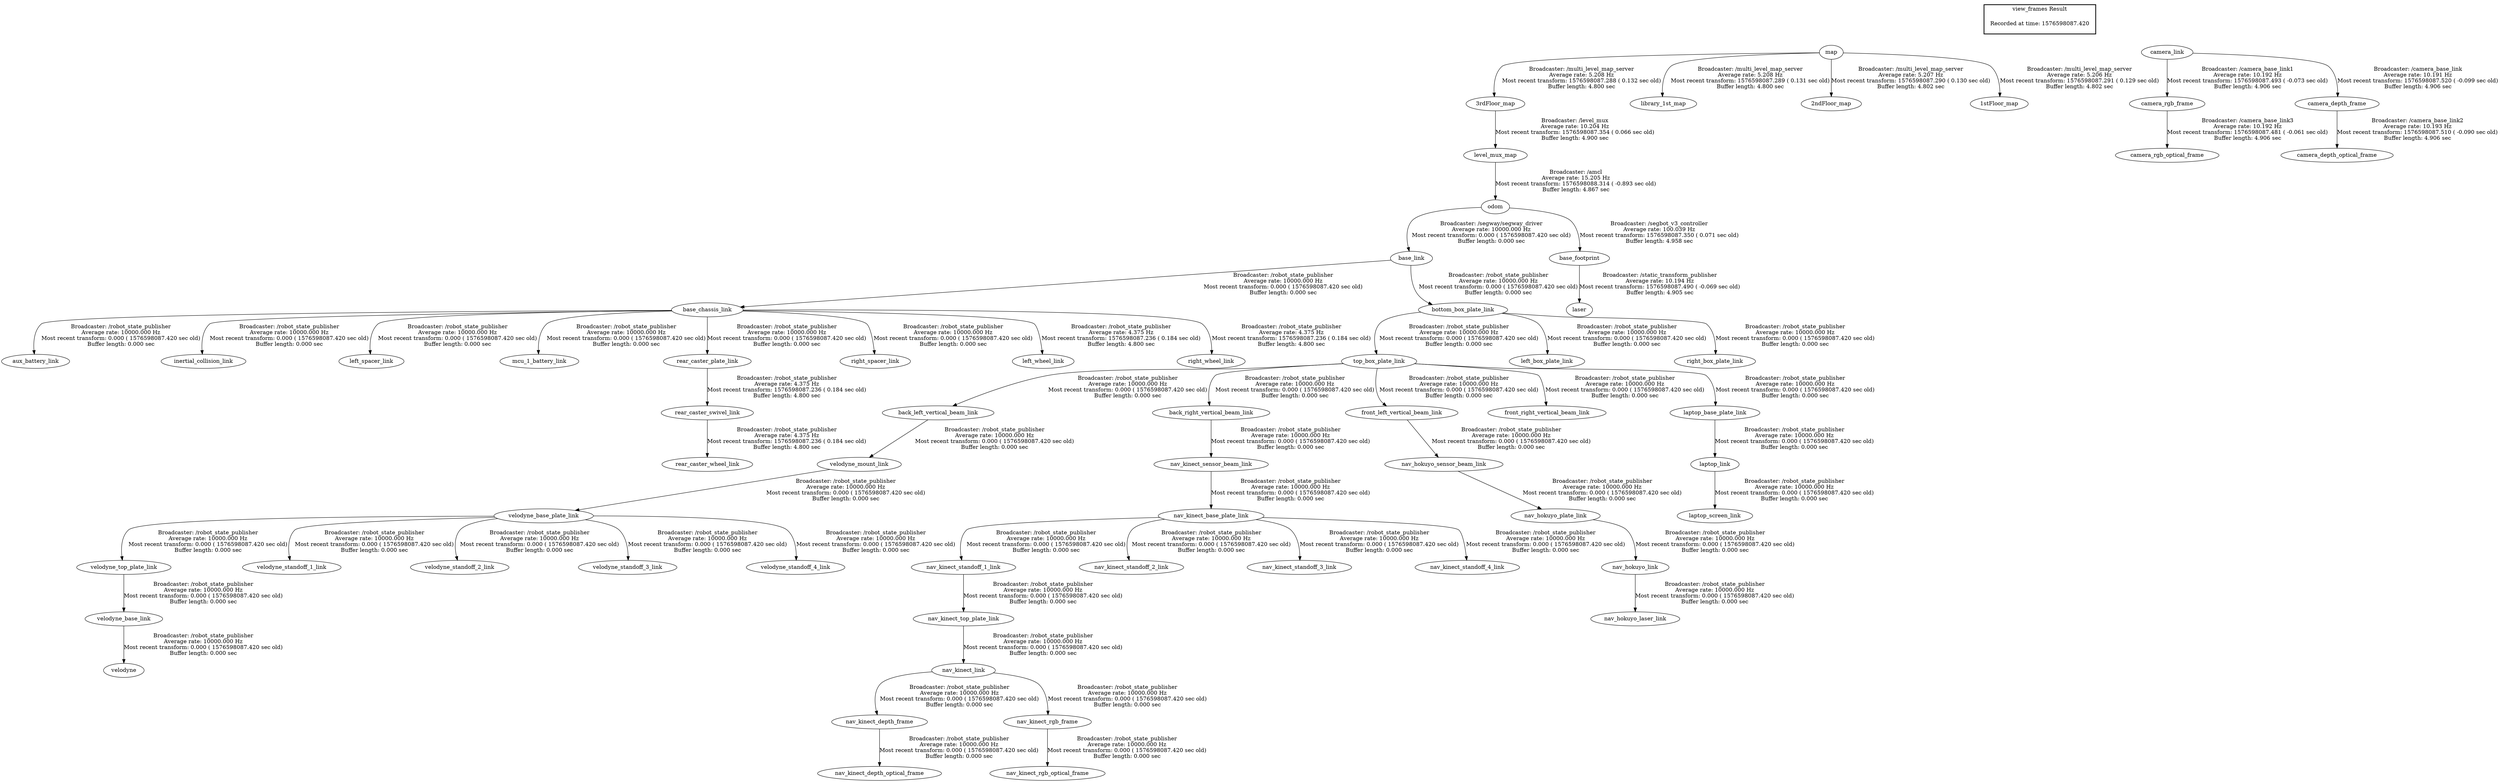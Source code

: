 digraph G {
"base_chassis_link" -> "aux_battery_link"[label="Broadcaster: /robot_state_publisher\nAverage rate: 10000.000 Hz\nMost recent transform: 0.000 ( 1576598087.420 sec old)\nBuffer length: 0.000 sec\n"];
"base_link" -> "base_chassis_link"[label="Broadcaster: /robot_state_publisher\nAverage rate: 10000.000 Hz\nMost recent transform: 0.000 ( 1576598087.420 sec old)\nBuffer length: 0.000 sec\n"];
"top_box_plate_link" -> "back_left_vertical_beam_link"[label="Broadcaster: /robot_state_publisher\nAverage rate: 10000.000 Hz\nMost recent transform: 0.000 ( 1576598087.420 sec old)\nBuffer length: 0.000 sec\n"];
"bottom_box_plate_link" -> "top_box_plate_link"[label="Broadcaster: /robot_state_publisher\nAverage rate: 10000.000 Hz\nMost recent transform: 0.000 ( 1576598087.420 sec old)\nBuffer length: 0.000 sec\n"];
"top_box_plate_link" -> "back_right_vertical_beam_link"[label="Broadcaster: /robot_state_publisher\nAverage rate: 10000.000 Hz\nMost recent transform: 0.000 ( 1576598087.420 sec old)\nBuffer length: 0.000 sec\n"];
"odom" -> "base_link"[label="Broadcaster: /segway/segway_driver\nAverage rate: 10000.000 Hz\nMost recent transform: 0.000 ( 1576598087.420 sec old)\nBuffer length: 0.000 sec\n"];
"odom" -> "base_footprint"[label="Broadcaster: /segbot_v3_controller\nAverage rate: 100.039 Hz\nMost recent transform: 1576598087.350 ( 0.071 sec old)\nBuffer length: 4.958 sec\n"];
"base_link" -> "bottom_box_plate_link"[label="Broadcaster: /robot_state_publisher\nAverage rate: 10000.000 Hz\nMost recent transform: 0.000 ( 1576598087.420 sec old)\nBuffer length: 0.000 sec\n"];
"top_box_plate_link" -> "front_left_vertical_beam_link"[label="Broadcaster: /robot_state_publisher\nAverage rate: 10000.000 Hz\nMost recent transform: 0.000 ( 1576598087.420 sec old)\nBuffer length: 0.000 sec\n"];
"top_box_plate_link" -> "front_right_vertical_beam_link"[label="Broadcaster: /robot_state_publisher\nAverage rate: 10000.000 Hz\nMost recent transform: 0.000 ( 1576598087.420 sec old)\nBuffer length: 0.000 sec\n"];
"base_chassis_link" -> "inertial_collision_link"[label="Broadcaster: /robot_state_publisher\nAverage rate: 10000.000 Hz\nMost recent transform: 0.000 ( 1576598087.420 sec old)\nBuffer length: 0.000 sec\n"];
"top_box_plate_link" -> "laptop_base_plate_link"[label="Broadcaster: /robot_state_publisher\nAverage rate: 10000.000 Hz\nMost recent transform: 0.000 ( 1576598087.420 sec old)\nBuffer length: 0.000 sec\n"];
"laptop_base_plate_link" -> "laptop_link"[label="Broadcaster: /robot_state_publisher\nAverage rate: 10000.000 Hz\nMost recent transform: 0.000 ( 1576598087.420 sec old)\nBuffer length: 0.000 sec\n"];
"laptop_link" -> "laptop_screen_link"[label="Broadcaster: /robot_state_publisher\nAverage rate: 10000.000 Hz\nMost recent transform: 0.000 ( 1576598087.420 sec old)\nBuffer length: 0.000 sec\n"];
"bottom_box_plate_link" -> "left_box_plate_link"[label="Broadcaster: /robot_state_publisher\nAverage rate: 10000.000 Hz\nMost recent transform: 0.000 ( 1576598087.420 sec old)\nBuffer length: 0.000 sec\n"];
"base_chassis_link" -> "left_spacer_link"[label="Broadcaster: /robot_state_publisher\nAverage rate: 10000.000 Hz\nMost recent transform: 0.000 ( 1576598087.420 sec old)\nBuffer length: 0.000 sec\n"];
"base_chassis_link" -> "mcu_1_battery_link"[label="Broadcaster: /robot_state_publisher\nAverage rate: 10000.000 Hz\nMost recent transform: 0.000 ( 1576598087.420 sec old)\nBuffer length: 0.000 sec\n"];
"nav_hokuyo_plate_link" -> "nav_hokuyo_link"[label="Broadcaster: /robot_state_publisher\nAverage rate: 10000.000 Hz\nMost recent transform: 0.000 ( 1576598087.420 sec old)\nBuffer length: 0.000 sec\n"];
"nav_hokuyo_sensor_beam_link" -> "nav_hokuyo_plate_link"[label="Broadcaster: /robot_state_publisher\nAverage rate: 10000.000 Hz\nMost recent transform: 0.000 ( 1576598087.420 sec old)\nBuffer length: 0.000 sec\n"];
"nav_hokuyo_link" -> "nav_hokuyo_laser_link"[label="Broadcaster: /robot_state_publisher\nAverage rate: 10000.000 Hz\nMost recent transform: 0.000 ( 1576598087.420 sec old)\nBuffer length: 0.000 sec\n"];
"front_left_vertical_beam_link" -> "nav_hokuyo_sensor_beam_link"[label="Broadcaster: /robot_state_publisher\nAverage rate: 10000.000 Hz\nMost recent transform: 0.000 ( 1576598087.420 sec old)\nBuffer length: 0.000 sec\n"];
"nav_kinect_sensor_beam_link" -> "nav_kinect_base_plate_link"[label="Broadcaster: /robot_state_publisher\nAverage rate: 10000.000 Hz\nMost recent transform: 0.000 ( 1576598087.420 sec old)\nBuffer length: 0.000 sec\n"];
"back_right_vertical_beam_link" -> "nav_kinect_sensor_beam_link"[label="Broadcaster: /robot_state_publisher\nAverage rate: 10000.000 Hz\nMost recent transform: 0.000 ( 1576598087.420 sec old)\nBuffer length: 0.000 sec\n"];
"nav_kinect_top_plate_link" -> "nav_kinect_link"[label="Broadcaster: /robot_state_publisher\nAverage rate: 10000.000 Hz\nMost recent transform: 0.000 ( 1576598087.420 sec old)\nBuffer length: 0.000 sec\n"];
"nav_kinect_standoff_1_link" -> "nav_kinect_top_plate_link"[label="Broadcaster: /robot_state_publisher\nAverage rate: 10000.000 Hz\nMost recent transform: 0.000 ( 1576598087.420 sec old)\nBuffer length: 0.000 sec\n"];
"nav_kinect_link" -> "nav_kinect_depth_frame"[label="Broadcaster: /robot_state_publisher\nAverage rate: 10000.000 Hz\nMost recent transform: 0.000 ( 1576598087.420 sec old)\nBuffer length: 0.000 sec\n"];
"nav_kinect_link" -> "nav_kinect_rgb_frame"[label="Broadcaster: /robot_state_publisher\nAverage rate: 10000.000 Hz\nMost recent transform: 0.000 ( 1576598087.420 sec old)\nBuffer length: 0.000 sec\n"];
"nav_kinect_depth_frame" -> "nav_kinect_depth_optical_frame"[label="Broadcaster: /robot_state_publisher\nAverage rate: 10000.000 Hz\nMost recent transform: 0.000 ( 1576598087.420 sec old)\nBuffer length: 0.000 sec\n"];
"nav_kinect_rgb_frame" -> "nav_kinect_rgb_optical_frame"[label="Broadcaster: /robot_state_publisher\nAverage rate: 10000.000 Hz\nMost recent transform: 0.000 ( 1576598087.420 sec old)\nBuffer length: 0.000 sec\n"];
"nav_kinect_base_plate_link" -> "nav_kinect_standoff_1_link"[label="Broadcaster: /robot_state_publisher\nAverage rate: 10000.000 Hz\nMost recent transform: 0.000 ( 1576598087.420 sec old)\nBuffer length: 0.000 sec\n"];
"nav_kinect_base_plate_link" -> "nav_kinect_standoff_2_link"[label="Broadcaster: /robot_state_publisher\nAverage rate: 10000.000 Hz\nMost recent transform: 0.000 ( 1576598087.420 sec old)\nBuffer length: 0.000 sec\n"];
"nav_kinect_base_plate_link" -> "nav_kinect_standoff_3_link"[label="Broadcaster: /robot_state_publisher\nAverage rate: 10000.000 Hz\nMost recent transform: 0.000 ( 1576598087.420 sec old)\nBuffer length: 0.000 sec\n"];
"nav_kinect_base_plate_link" -> "nav_kinect_standoff_4_link"[label="Broadcaster: /robot_state_publisher\nAverage rate: 10000.000 Hz\nMost recent transform: 0.000 ( 1576598087.420 sec old)\nBuffer length: 0.000 sec\n"];
"base_chassis_link" -> "rear_caster_plate_link"[label="Broadcaster: /robot_state_publisher\nAverage rate: 10000.000 Hz\nMost recent transform: 0.000 ( 1576598087.420 sec old)\nBuffer length: 0.000 sec\n"];
"bottom_box_plate_link" -> "right_box_plate_link"[label="Broadcaster: /robot_state_publisher\nAverage rate: 10000.000 Hz\nMost recent transform: 0.000 ( 1576598087.420 sec old)\nBuffer length: 0.000 sec\n"];
"base_chassis_link" -> "right_spacer_link"[label="Broadcaster: /robot_state_publisher\nAverage rate: 10000.000 Hz\nMost recent transform: 0.000 ( 1576598087.420 sec old)\nBuffer length: 0.000 sec\n"];
"velodyne_top_plate_link" -> "velodyne_base_link"[label="Broadcaster: /robot_state_publisher\nAverage rate: 10000.000 Hz\nMost recent transform: 0.000 ( 1576598087.420 sec old)\nBuffer length: 0.000 sec\n"];
"velodyne_base_plate_link" -> "velodyne_top_plate_link"[label="Broadcaster: /robot_state_publisher\nAverage rate: 10000.000 Hz\nMost recent transform: 0.000 ( 1576598087.420 sec old)\nBuffer length: 0.000 sec\n"];
"velodyne_mount_link" -> "velodyne_base_plate_link"[label="Broadcaster: /robot_state_publisher\nAverage rate: 10000.000 Hz\nMost recent transform: 0.000 ( 1576598087.420 sec old)\nBuffer length: 0.000 sec\n"];
"back_left_vertical_beam_link" -> "velodyne_mount_link"[label="Broadcaster: /robot_state_publisher\nAverage rate: 10000.000 Hz\nMost recent transform: 0.000 ( 1576598087.420 sec old)\nBuffer length: 0.000 sec\n"];
"velodyne_base_link" -> "velodyne"[label="Broadcaster: /robot_state_publisher\nAverage rate: 10000.000 Hz\nMost recent transform: 0.000 ( 1576598087.420 sec old)\nBuffer length: 0.000 sec\n"];
"velodyne_base_plate_link" -> "velodyne_standoff_1_link"[label="Broadcaster: /robot_state_publisher\nAverage rate: 10000.000 Hz\nMost recent transform: 0.000 ( 1576598087.420 sec old)\nBuffer length: 0.000 sec\n"];
"velodyne_base_plate_link" -> "velodyne_standoff_2_link"[label="Broadcaster: /robot_state_publisher\nAverage rate: 10000.000 Hz\nMost recent transform: 0.000 ( 1576598087.420 sec old)\nBuffer length: 0.000 sec\n"];
"velodyne_base_plate_link" -> "velodyne_standoff_3_link"[label="Broadcaster: /robot_state_publisher\nAverage rate: 10000.000 Hz\nMost recent transform: 0.000 ( 1576598087.420 sec old)\nBuffer length: 0.000 sec\n"];
"velodyne_base_plate_link" -> "velodyne_standoff_4_link"[label="Broadcaster: /robot_state_publisher\nAverage rate: 10000.000 Hz\nMost recent transform: 0.000 ( 1576598087.420 sec old)\nBuffer length: 0.000 sec\n"];
"base_chassis_link" -> "left_wheel_link"[label="Broadcaster: /robot_state_publisher\nAverage rate: 4.375 Hz\nMost recent transform: 1576598087.236 ( 0.184 sec old)\nBuffer length: 4.800 sec\n"];
"rear_caster_plate_link" -> "rear_caster_swivel_link"[label="Broadcaster: /robot_state_publisher\nAverage rate: 4.375 Hz\nMost recent transform: 1576598087.236 ( 0.184 sec old)\nBuffer length: 4.800 sec\n"];
"rear_caster_swivel_link" -> "rear_caster_wheel_link"[label="Broadcaster: /robot_state_publisher\nAverage rate: 4.375 Hz\nMost recent transform: 1576598087.236 ( 0.184 sec old)\nBuffer length: 4.800 sec\n"];
"base_chassis_link" -> "right_wheel_link"[label="Broadcaster: /robot_state_publisher\nAverage rate: 4.375 Hz\nMost recent transform: 1576598087.236 ( 0.184 sec old)\nBuffer length: 4.800 sec\n"];
"level_mux_map" -> "odom"[label="Broadcaster: /amcl\nAverage rate: 15.205 Hz\nMost recent transform: 1576598088.314 ( -0.893 sec old)\nBuffer length: 4.867 sec\n"];
"3rdFloor_map" -> "level_mux_map"[label="Broadcaster: /level_mux\nAverage rate: 10.204 Hz\nMost recent transform: 1576598087.354 ( 0.066 sec old)\nBuffer length: 4.900 sec\n"];
"map" -> "3rdFloor_map"[label="Broadcaster: /multi_level_map_server\nAverage rate: 5.208 Hz\nMost recent transform: 1576598087.288 ( 0.132 sec old)\nBuffer length: 4.800 sec\n"];
"camera_rgb_frame" -> "camera_rgb_optical_frame"[label="Broadcaster: /camera_base_link3\nAverage rate: 10.192 Hz\nMost recent transform: 1576598087.481 ( -0.061 sec old)\nBuffer length: 4.906 sec\n"];
"camera_link" -> "camera_rgb_frame"[label="Broadcaster: /camera_base_link1\nAverage rate: 10.192 Hz\nMost recent transform: 1576598087.493 ( -0.073 sec old)\nBuffer length: 4.906 sec\n"];
"base_footprint" -> "laser"[label="Broadcaster: /static_transform_publisher\nAverage rate: 10.194 Hz\nMost recent transform: 1576598087.490 ( -0.069 sec old)\nBuffer length: 4.905 sec\n"];
"map" -> "library_1st_map"[label="Broadcaster: /multi_level_map_server\nAverage rate: 5.208 Hz\nMost recent transform: 1576598087.289 ( 0.131 sec old)\nBuffer length: 4.800 sec\n"];
"map" -> "2ndFloor_map"[label="Broadcaster: /multi_level_map_server\nAverage rate: 5.207 Hz\nMost recent transform: 1576598087.290 ( 0.130 sec old)\nBuffer length: 4.802 sec\n"];
"map" -> "1stFloor_map"[label="Broadcaster: /multi_level_map_server\nAverage rate: 5.206 Hz\nMost recent transform: 1576598087.291 ( 0.129 sec old)\nBuffer length: 4.802 sec\n"];
"camera_depth_frame" -> "camera_depth_optical_frame"[label="Broadcaster: /camera_base_link2\nAverage rate: 10.193 Hz\nMost recent transform: 1576598087.510 ( -0.090 sec old)\nBuffer length: 4.906 sec\n"];
"camera_link" -> "camera_depth_frame"[label="Broadcaster: /camera_base_link\nAverage rate: 10.191 Hz\nMost recent transform: 1576598087.520 ( -0.099 sec old)\nBuffer length: 4.906 sec\n"];
edge [style=invis];
 subgraph cluster_legend { style=bold; color=black; label ="view_frames Result";
"Recorded at time: 1576598087.420"[ shape=plaintext ] ;
 }->"camera_link";
edge [style=invis];
 subgraph cluster_legend { style=bold; color=black; label ="view_frames Result";
"Recorded at time: 1576598087.420"[ shape=plaintext ] ;
 }->"map";
}